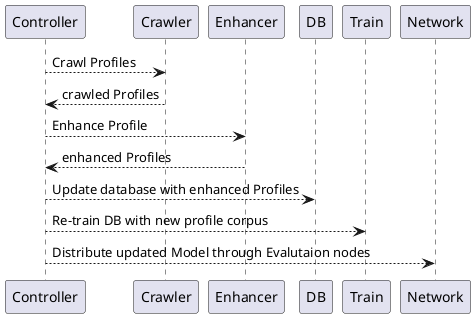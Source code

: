 @startuml
Controller --> Crawler: Crawl Profiles
Controller <-- Crawler: crawled Profiles
Controller --> Enhancer: Enhance Profile
Controller <-- Enhancer: enhanced Profiles
Controller --> DB: Update database with enhanced Profiles

Controller --> Train: Re-train DB with new profile corpus
Controller --> Network: Distribute updated Model through Evalutaion nodes
@enduml